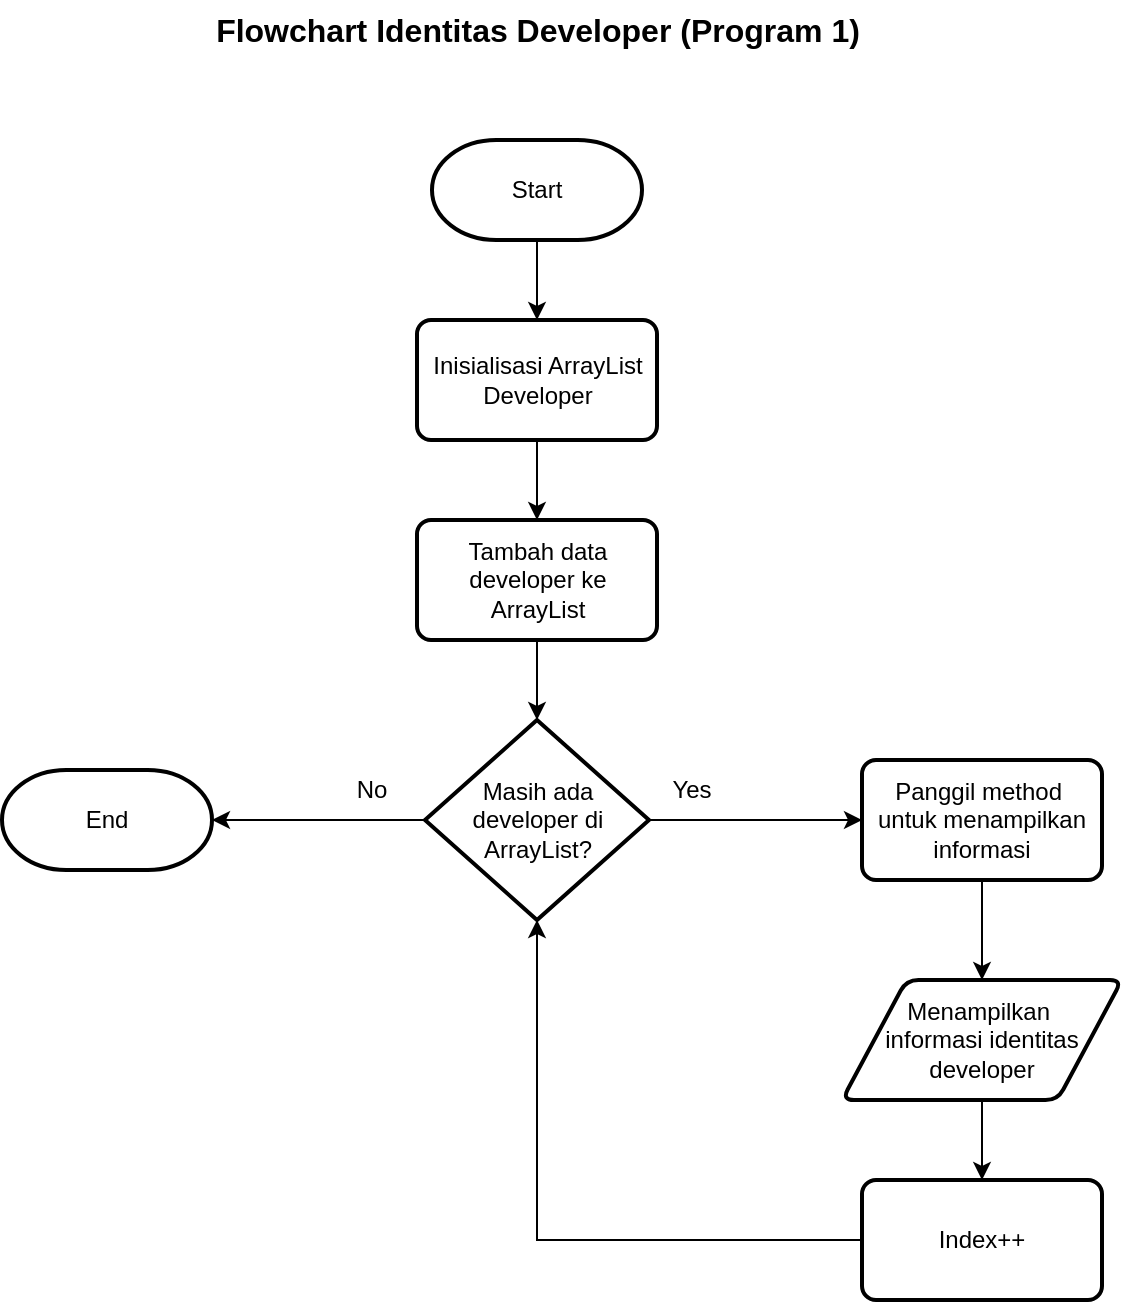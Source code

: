 <mxfile version="26.0.14" pages="2">
  <diagram name="identitas developer" id="omUrHAI4sRzahaXBwqy9">
    <mxGraphModel dx="1167" dy="619" grid="1" gridSize="10" guides="1" tooltips="1" connect="1" arrows="1" fold="1" page="1" pageScale="1" pageWidth="850" pageHeight="1100" math="0" shadow="0">
      <root>
        <mxCell id="0" />
        <mxCell id="1" parent="0" />
        <mxCell id="bflB3uyy57L1N6Iy8PKD-9" value="" style="edgeStyle=orthogonalEdgeStyle;rounded=0;orthogonalLoop=1;jettySize=auto;html=1;" edge="1" parent="1" source="iD2M9kpjNned2oIN91tV-2" target="bflB3uyy57L1N6Iy8PKD-1">
          <mxGeometry relative="1" as="geometry" />
        </mxCell>
        <mxCell id="iD2M9kpjNned2oIN91tV-2" value="Start" style="strokeWidth=2;html=1;shape=mxgraph.flowchart.terminator;whiteSpace=wrap;strokeColor=default;" parent="1" vertex="1">
          <mxGeometry x="360" y="120" width="105" height="50" as="geometry" />
        </mxCell>
        <mxCell id="bflB3uyy57L1N6Iy8PKD-10" value="" style="edgeStyle=orthogonalEdgeStyle;rounded=0;orthogonalLoop=1;jettySize=auto;html=1;" edge="1" parent="1" source="bflB3uyy57L1N6Iy8PKD-1" target="bflB3uyy57L1N6Iy8PKD-2">
          <mxGeometry relative="1" as="geometry" />
        </mxCell>
        <mxCell id="bflB3uyy57L1N6Iy8PKD-1" value="Inisialisasi ArrayList Developer" style="rounded=1;whiteSpace=wrap;html=1;absoluteArcSize=1;arcSize=14;strokeWidth=2;" vertex="1" parent="1">
          <mxGeometry x="352.5" y="210" width="120" height="60" as="geometry" />
        </mxCell>
        <mxCell id="bflB3uyy57L1N6Iy8PKD-11" value="" style="edgeStyle=orthogonalEdgeStyle;rounded=0;orthogonalLoop=1;jettySize=auto;html=1;" edge="1" parent="1" source="bflB3uyy57L1N6Iy8PKD-2" target="bflB3uyy57L1N6Iy8PKD-3">
          <mxGeometry relative="1" as="geometry" />
        </mxCell>
        <mxCell id="bflB3uyy57L1N6Iy8PKD-2" value="Tambah data developer ke ArrayList" style="rounded=1;whiteSpace=wrap;html=1;absoluteArcSize=1;arcSize=14;strokeWidth=2;" vertex="1" parent="1">
          <mxGeometry x="352.5" y="310" width="120" height="60" as="geometry" />
        </mxCell>
        <mxCell id="bflB3uyy57L1N6Iy8PKD-12" value="" style="edgeStyle=orthogonalEdgeStyle;rounded=0;orthogonalLoop=1;jettySize=auto;html=1;" edge="1" parent="1" source="bflB3uyy57L1N6Iy8PKD-3" target="bflB3uyy57L1N6Iy8PKD-5">
          <mxGeometry relative="1" as="geometry" />
        </mxCell>
        <mxCell id="bflB3uyy57L1N6Iy8PKD-17" value="" style="edgeStyle=orthogonalEdgeStyle;rounded=0;orthogonalLoop=1;jettySize=auto;html=1;" edge="1" parent="1" source="bflB3uyy57L1N6Iy8PKD-3" target="bflB3uyy57L1N6Iy8PKD-4">
          <mxGeometry relative="1" as="geometry" />
        </mxCell>
        <mxCell id="bflB3uyy57L1N6Iy8PKD-3" value="Masih ada developer di ArrayList?" style="strokeWidth=2;html=1;shape=mxgraph.flowchart.decision;whiteSpace=wrap;" vertex="1" parent="1">
          <mxGeometry x="356.5" y="410" width="112" height="100" as="geometry" />
        </mxCell>
        <mxCell id="bflB3uyy57L1N6Iy8PKD-4" value="End" style="strokeWidth=2;html=1;shape=mxgraph.flowchart.terminator;whiteSpace=wrap;strokeColor=default;" vertex="1" parent="1">
          <mxGeometry x="145" y="435" width="105" height="50" as="geometry" />
        </mxCell>
        <mxCell id="bflB3uyy57L1N6Iy8PKD-13" value="" style="edgeStyle=orthogonalEdgeStyle;rounded=0;orthogonalLoop=1;jettySize=auto;html=1;" edge="1" parent="1" source="bflB3uyy57L1N6Iy8PKD-5" target="bflB3uyy57L1N6Iy8PKD-7">
          <mxGeometry relative="1" as="geometry" />
        </mxCell>
        <mxCell id="bflB3uyy57L1N6Iy8PKD-5" value="Panggil method&amp;nbsp;&lt;div&gt;untuk menampilkan informasi&lt;/div&gt;" style="rounded=1;whiteSpace=wrap;html=1;absoluteArcSize=1;arcSize=14;strokeWidth=2;" vertex="1" parent="1">
          <mxGeometry x="575" y="430" width="120" height="60" as="geometry" />
        </mxCell>
        <mxCell id="bflB3uyy57L1N6Iy8PKD-16" value="" style="edgeStyle=orthogonalEdgeStyle;rounded=0;orthogonalLoop=1;jettySize=auto;html=1;entryX=0.5;entryY=1;entryDx=0;entryDy=0;entryPerimeter=0;" edge="1" parent="1" source="bflB3uyy57L1N6Iy8PKD-6" target="bflB3uyy57L1N6Iy8PKD-3">
          <mxGeometry relative="1" as="geometry">
            <mxPoint x="495" y="670" as="targetPoint" />
          </mxGeometry>
        </mxCell>
        <mxCell id="bflB3uyy57L1N6Iy8PKD-6" value="Index++" style="rounded=1;whiteSpace=wrap;html=1;absoluteArcSize=1;arcSize=14;strokeWidth=2;" vertex="1" parent="1">
          <mxGeometry x="575" y="640" width="120" height="60" as="geometry" />
        </mxCell>
        <mxCell id="bflB3uyy57L1N6Iy8PKD-14" value="" style="edgeStyle=orthogonalEdgeStyle;rounded=0;orthogonalLoop=1;jettySize=auto;html=1;" edge="1" parent="1" source="bflB3uyy57L1N6Iy8PKD-7" target="bflB3uyy57L1N6Iy8PKD-6">
          <mxGeometry relative="1" as="geometry" />
        </mxCell>
        <mxCell id="bflB3uyy57L1N6Iy8PKD-7" value="Menampilkan&amp;nbsp;&lt;div&gt;informasi identitas developer&lt;/div&gt;" style="shape=parallelogram;html=1;strokeWidth=2;perimeter=parallelogramPerimeter;whiteSpace=wrap;rounded=1;arcSize=12;size=0.23;" vertex="1" parent="1">
          <mxGeometry x="565" y="540" width="140" height="60" as="geometry" />
        </mxCell>
        <mxCell id="bflB3uyy57L1N6Iy8PKD-18" value="No" style="text;html=1;align=center;verticalAlign=middle;whiteSpace=wrap;rounded=0;" vertex="1" parent="1">
          <mxGeometry x="315" y="430" width="30" height="30" as="geometry" />
        </mxCell>
        <mxCell id="bflB3uyy57L1N6Iy8PKD-19" value="Yes" style="text;html=1;align=center;verticalAlign=middle;whiteSpace=wrap;rounded=0;" vertex="1" parent="1">
          <mxGeometry x="475" y="430" width="30" height="30" as="geometry" />
        </mxCell>
        <mxCell id="OXvASAPJDM_Ajg8aPNyu-1" value="&lt;b&gt;&lt;font style=&quot;font-size: 16px;&quot;&gt;Flowchart Identitas Developer (Program 1)&lt;/font&gt;&lt;/b&gt;" style="text;html=1;align=center;verticalAlign=middle;whiteSpace=wrap;rounded=0;" vertex="1" parent="1">
          <mxGeometry x="247.5" y="50" width="330" height="30" as="geometry" />
        </mxCell>
      </root>
    </mxGraphModel>
  </diagram>
  <diagram id="ewMYVpk-euz97G0Ojxjh" name="aritmatika">
    <mxGraphModel dx="1615" dy="857" grid="1" gridSize="10" guides="1" tooltips="1" connect="1" arrows="1" fold="1" page="1" pageScale="1" pageWidth="850" pageHeight="1100" math="0" shadow="0">
      <root>
        <mxCell id="0" />
        <mxCell id="1" parent="0" />
        <mxCell id="TDqxY1fr81SDmSPV0srD-3" value="" style="edgeStyle=orthogonalEdgeStyle;rounded=0;orthogonalLoop=1;jettySize=auto;html=1;" edge="1" parent="1" source="q2QKE6f7v_PFPqPu3InE-2" target="q2QKE6f7v_PFPqPu3InE-4">
          <mxGeometry relative="1" as="geometry" />
        </mxCell>
        <mxCell id="q2QKE6f7v_PFPqPu3InE-2" value="Start" style="strokeWidth=2;html=1;shape=mxgraph.flowchart.terminator;whiteSpace=wrap;strokeColor=default;" vertex="1" parent="1">
          <mxGeometry x="372.75" y="170" width="105" height="50" as="geometry" />
        </mxCell>
        <mxCell id="TDqxY1fr81SDmSPV0srD-4" value="" style="edgeStyle=orthogonalEdgeStyle;rounded=0;orthogonalLoop=1;jettySize=auto;html=1;" edge="1" parent="1" source="q2QKE6f7v_PFPqPu3InE-4" target="q2QKE6f7v_PFPqPu3InE-20">
          <mxGeometry relative="1" as="geometry" />
        </mxCell>
        <mxCell id="q2QKE6f7v_PFPqPu3InE-4" value="double totalBuku = 250,&lt;div&gt;&lt;span style=&quot;background-color: transparent; color: light-dark(rgb(0, 0, 0), rgb(255, 255, 255));&quot;&gt;bukuTerbaca = 75,&lt;/span&gt;&lt;div&gt;bukuTersisa, persenDibaca&lt;/div&gt;&lt;/div&gt;" style="rounded=1;whiteSpace=wrap;html=1;absoluteArcSize=1;arcSize=14;strokeWidth=2;" vertex="1" parent="1">
          <mxGeometry x="354" y="260" width="142.5" height="80" as="geometry" />
        </mxCell>
        <mxCell id="TDqxY1fr81SDmSPV0srD-5" value="" style="edgeStyle=orthogonalEdgeStyle;rounded=0;orthogonalLoop=1;jettySize=auto;html=1;" edge="1" parent="1" source="q2QKE6f7v_PFPqPu3InE-20" target="q2QKE6f7v_PFPqPu3InE-21">
          <mxGeometry relative="1" as="geometry" />
        </mxCell>
        <mxCell id="q2QKE6f7v_PFPqPu3InE-20" value="bukuTersisa =&lt;div&gt;&amp;nbsp;totalBuku - bukuTerbaca&lt;/div&gt;" style="rounded=1;whiteSpace=wrap;html=1;absoluteArcSize=1;arcSize=14;strokeWidth=2;" vertex="1" parent="1">
          <mxGeometry x="354" y="380" width="142.5" height="80" as="geometry" />
        </mxCell>
        <mxCell id="TDqxY1fr81SDmSPV0srD-6" value="" style="edgeStyle=orthogonalEdgeStyle;rounded=0;orthogonalLoop=1;jettySize=auto;html=1;" edge="1" parent="1" source="q2QKE6f7v_PFPqPu3InE-21" target="TDqxY1fr81SDmSPV0srD-1">
          <mxGeometry relative="1" as="geometry" />
        </mxCell>
        <mxCell id="q2QKE6f7v_PFPqPu3InE-21" value="persenDibaca&amp;nbsp;&lt;div&gt;=&amp;nbsp;&lt;span style=&quot;background-color: transparent; color: light-dark(rgb(0, 0, 0), rgb(255, 255, 255));&quot;&gt;(bukuTerbaca / totalBuku) * 100&lt;/span&gt;&lt;/div&gt;" style="rounded=1;whiteSpace=wrap;html=1;absoluteArcSize=1;arcSize=14;strokeWidth=2;" vertex="1" parent="1">
          <mxGeometry x="354" y="500" width="142.5" height="80" as="geometry" />
        </mxCell>
        <mxCell id="TDqxY1fr81SDmSPV0srD-7" value="" style="edgeStyle=orthogonalEdgeStyle;rounded=0;orthogonalLoop=1;jettySize=auto;html=1;" edge="1" parent="1" source="TDqxY1fr81SDmSPV0srD-1" target="TDqxY1fr81SDmSPV0srD-2">
          <mxGeometry relative="1" as="geometry" />
        </mxCell>
        <mxCell id="TDqxY1fr81SDmSPV0srD-1" value="Menampilkan&amp;nbsp;&lt;div&gt;statistika LITerm&lt;/div&gt;" style="shape=parallelogram;html=1;strokeWidth=2;perimeter=parallelogramPerimeter;whiteSpace=wrap;rounded=1;arcSize=12;size=0.23;" vertex="1" parent="1">
          <mxGeometry x="355.25" y="620" width="140" height="60" as="geometry" />
        </mxCell>
        <mxCell id="TDqxY1fr81SDmSPV0srD-2" value="End" style="strokeWidth=2;html=1;shape=mxgraph.flowchart.terminator;whiteSpace=wrap;strokeColor=default;" vertex="1" parent="1">
          <mxGeometry x="372.75" y="720" width="105" height="50" as="geometry" />
        </mxCell>
        <mxCell id="KsCHIbRijNBYjfnlR_tm-1" value="&lt;b&gt;&lt;font style=&quot;font-size: 16px;&quot;&gt;Flowchart Statistika LITerm (Program 2)&lt;/font&gt;&lt;/b&gt;" style="text;html=1;align=center;verticalAlign=middle;whiteSpace=wrap;rounded=0;" vertex="1" parent="1">
          <mxGeometry x="260" y="94" width="330" height="30" as="geometry" />
        </mxCell>
      </root>
    </mxGraphModel>
  </diagram>
</mxfile>
